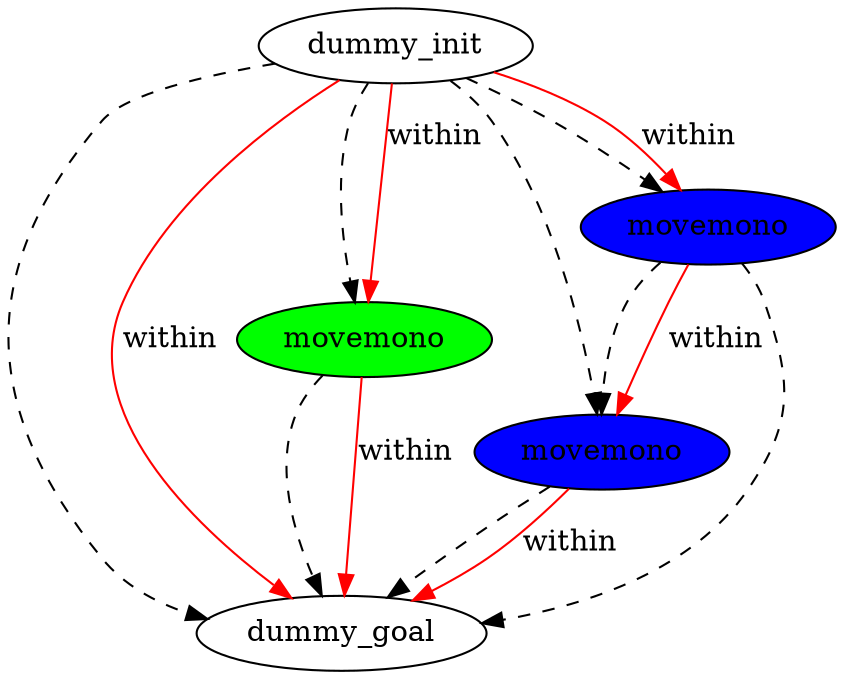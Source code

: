 digraph {
	"383626cd-b656-92ab-aa6e-8852feb32f4a" [label=dummy_init fillcolor=white style=filled]
	"25ffd55f-0582-47da-f329-2791c9ce8cce" [label=dummy_goal fillcolor=white style=filled]
	"ddc28e3b-1ba6-4648-a8e6-2563df7723b7" [label=movemono fillcolor=green style=filled]
	"5e10f80d-3205-5dda-692f-e804e13647b4" [label=movemono fillcolor=blue style=filled]
	"49c4cf8f-c231-c6c8-1bf2-102e9f924986" [label=movemono fillcolor=blue style=filled]
	"49c4cf8f-c231-c6c8-1bf2-102e9f924986" -> "5e10f80d-3205-5dda-692f-e804e13647b4" [color=black style=dashed]
	"383626cd-b656-92ab-aa6e-8852feb32f4a" -> "ddc28e3b-1ba6-4648-a8e6-2563df7723b7" [color=black style=dashed]
	"383626cd-b656-92ab-aa6e-8852feb32f4a" -> "49c4cf8f-c231-c6c8-1bf2-102e9f924986" [color=black style=dashed]
	"383626cd-b656-92ab-aa6e-8852feb32f4a" -> "5e10f80d-3205-5dda-692f-e804e13647b4" [color=black style=dashed]
	"49c4cf8f-c231-c6c8-1bf2-102e9f924986" -> "25ffd55f-0582-47da-f329-2791c9ce8cce" [color=black style=dashed]
	"5e10f80d-3205-5dda-692f-e804e13647b4" -> "25ffd55f-0582-47da-f329-2791c9ce8cce" [color=black style=dashed]
	"ddc28e3b-1ba6-4648-a8e6-2563df7723b7" -> "25ffd55f-0582-47da-f329-2791c9ce8cce" [color=black style=dashed]
	"383626cd-b656-92ab-aa6e-8852feb32f4a" -> "25ffd55f-0582-47da-f329-2791c9ce8cce" [color=black style=dashed]
	"383626cd-b656-92ab-aa6e-8852feb32f4a" -> "49c4cf8f-c231-c6c8-1bf2-102e9f924986" [label=within color=red]
	"5e10f80d-3205-5dda-692f-e804e13647b4" -> "25ffd55f-0582-47da-f329-2791c9ce8cce" [label=within color=red]
	"383626cd-b656-92ab-aa6e-8852feb32f4a" -> "ddc28e3b-1ba6-4648-a8e6-2563df7723b7" [label=within color=red]
	"49c4cf8f-c231-c6c8-1bf2-102e9f924986" -> "5e10f80d-3205-5dda-692f-e804e13647b4" [label=within color=red]
	"383626cd-b656-92ab-aa6e-8852feb32f4a" -> "25ffd55f-0582-47da-f329-2791c9ce8cce" [label=within color=red]
	"ddc28e3b-1ba6-4648-a8e6-2563df7723b7" -> "25ffd55f-0582-47da-f329-2791c9ce8cce" [label=within color=red]
}
